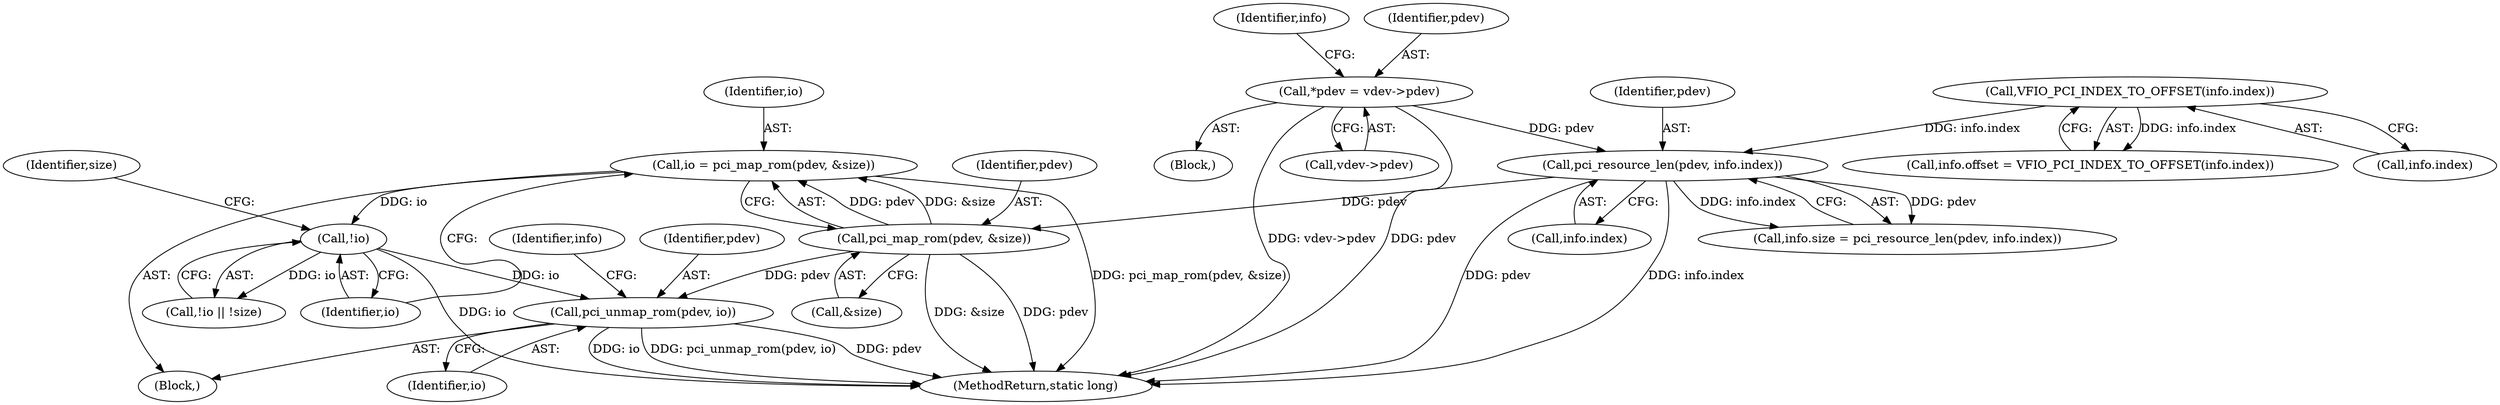 digraph "0_linux_05692d7005a364add85c6e25a6c4447ce08f913a@pointer" {
"1000396" [label="(Call,pci_unmap_rom(pdev, io))"];
"1000379" [label="(Call,pci_map_rom(pdev, &size))"];
"1000349" [label="(Call,pci_resource_len(pdev, info.index))"];
"1000199" [label="(Call,*pdev = vdev->pdev)"];
"1000336" [label="(Call,VFIO_PCI_INDEX_TO_OFFSET(info.index))"];
"1000385" [label="(Call,!io)"];
"1000377" [label="(Call,io = pci_map_rom(pdev, &size))"];
"1000379" [label="(Call,pci_map_rom(pdev, &size))"];
"1000345" [label="(Call,info.size = pci_resource_len(pdev, info.index))"];
"1000381" [label="(Call,&size)"];
"1000349" [label="(Call,pci_resource_len(pdev, info.index))"];
"1000211" [label="(Identifier,info)"];
"1000329" [label="(Block,)"];
"1000336" [label="(Call,VFIO_PCI_INDEX_TO_OFFSET(info.index))"];
"1000201" [label="(Call,vdev->pdev)"];
"1001369" [label="(MethodReturn,static long)"];
"1000380" [label="(Identifier,pdev)"];
"1000401" [label="(Identifier,info)"];
"1000351" [label="(Call,info.index)"];
"1000378" [label="(Identifier,io)"];
"1000199" [label="(Call,*pdev = vdev->pdev)"];
"1000386" [label="(Identifier,io)"];
"1000200" [label="(Identifier,pdev)"];
"1000388" [label="(Identifier,size)"];
"1000397" [label="(Identifier,pdev)"];
"1000197" [label="(Block,)"];
"1000337" [label="(Call,info.index)"];
"1000384" [label="(Call,!io || !size)"];
"1000377" [label="(Call,io = pci_map_rom(pdev, &size))"];
"1000398" [label="(Identifier,io)"];
"1000350" [label="(Identifier,pdev)"];
"1000385" [label="(Call,!io)"];
"1000396" [label="(Call,pci_unmap_rom(pdev, io))"];
"1000332" [label="(Call,info.offset = VFIO_PCI_INDEX_TO_OFFSET(info.index))"];
"1000396" -> "1000329"  [label="AST: "];
"1000396" -> "1000398"  [label="CFG: "];
"1000397" -> "1000396"  [label="AST: "];
"1000398" -> "1000396"  [label="AST: "];
"1000401" -> "1000396"  [label="CFG: "];
"1000396" -> "1001369"  [label="DDG: pci_unmap_rom(pdev, io)"];
"1000396" -> "1001369"  [label="DDG: pdev"];
"1000396" -> "1001369"  [label="DDG: io"];
"1000379" -> "1000396"  [label="DDG: pdev"];
"1000385" -> "1000396"  [label="DDG: io"];
"1000379" -> "1000377"  [label="AST: "];
"1000379" -> "1000381"  [label="CFG: "];
"1000380" -> "1000379"  [label="AST: "];
"1000381" -> "1000379"  [label="AST: "];
"1000377" -> "1000379"  [label="CFG: "];
"1000379" -> "1001369"  [label="DDG: pdev"];
"1000379" -> "1001369"  [label="DDG: &size"];
"1000379" -> "1000377"  [label="DDG: pdev"];
"1000379" -> "1000377"  [label="DDG: &size"];
"1000349" -> "1000379"  [label="DDG: pdev"];
"1000349" -> "1000345"  [label="AST: "];
"1000349" -> "1000351"  [label="CFG: "];
"1000350" -> "1000349"  [label="AST: "];
"1000351" -> "1000349"  [label="AST: "];
"1000345" -> "1000349"  [label="CFG: "];
"1000349" -> "1001369"  [label="DDG: info.index"];
"1000349" -> "1001369"  [label="DDG: pdev"];
"1000349" -> "1000345"  [label="DDG: pdev"];
"1000349" -> "1000345"  [label="DDG: info.index"];
"1000199" -> "1000349"  [label="DDG: pdev"];
"1000336" -> "1000349"  [label="DDG: info.index"];
"1000199" -> "1000197"  [label="AST: "];
"1000199" -> "1000201"  [label="CFG: "];
"1000200" -> "1000199"  [label="AST: "];
"1000201" -> "1000199"  [label="AST: "];
"1000211" -> "1000199"  [label="CFG: "];
"1000199" -> "1001369"  [label="DDG: vdev->pdev"];
"1000199" -> "1001369"  [label="DDG: pdev"];
"1000336" -> "1000332"  [label="AST: "];
"1000336" -> "1000337"  [label="CFG: "];
"1000337" -> "1000336"  [label="AST: "];
"1000332" -> "1000336"  [label="CFG: "];
"1000336" -> "1000332"  [label="DDG: info.index"];
"1000385" -> "1000384"  [label="AST: "];
"1000385" -> "1000386"  [label="CFG: "];
"1000386" -> "1000385"  [label="AST: "];
"1000388" -> "1000385"  [label="CFG: "];
"1000384" -> "1000385"  [label="CFG: "];
"1000385" -> "1001369"  [label="DDG: io"];
"1000385" -> "1000384"  [label="DDG: io"];
"1000377" -> "1000385"  [label="DDG: io"];
"1000377" -> "1000329"  [label="AST: "];
"1000378" -> "1000377"  [label="AST: "];
"1000386" -> "1000377"  [label="CFG: "];
"1000377" -> "1001369"  [label="DDG: pci_map_rom(pdev, &size)"];
}
